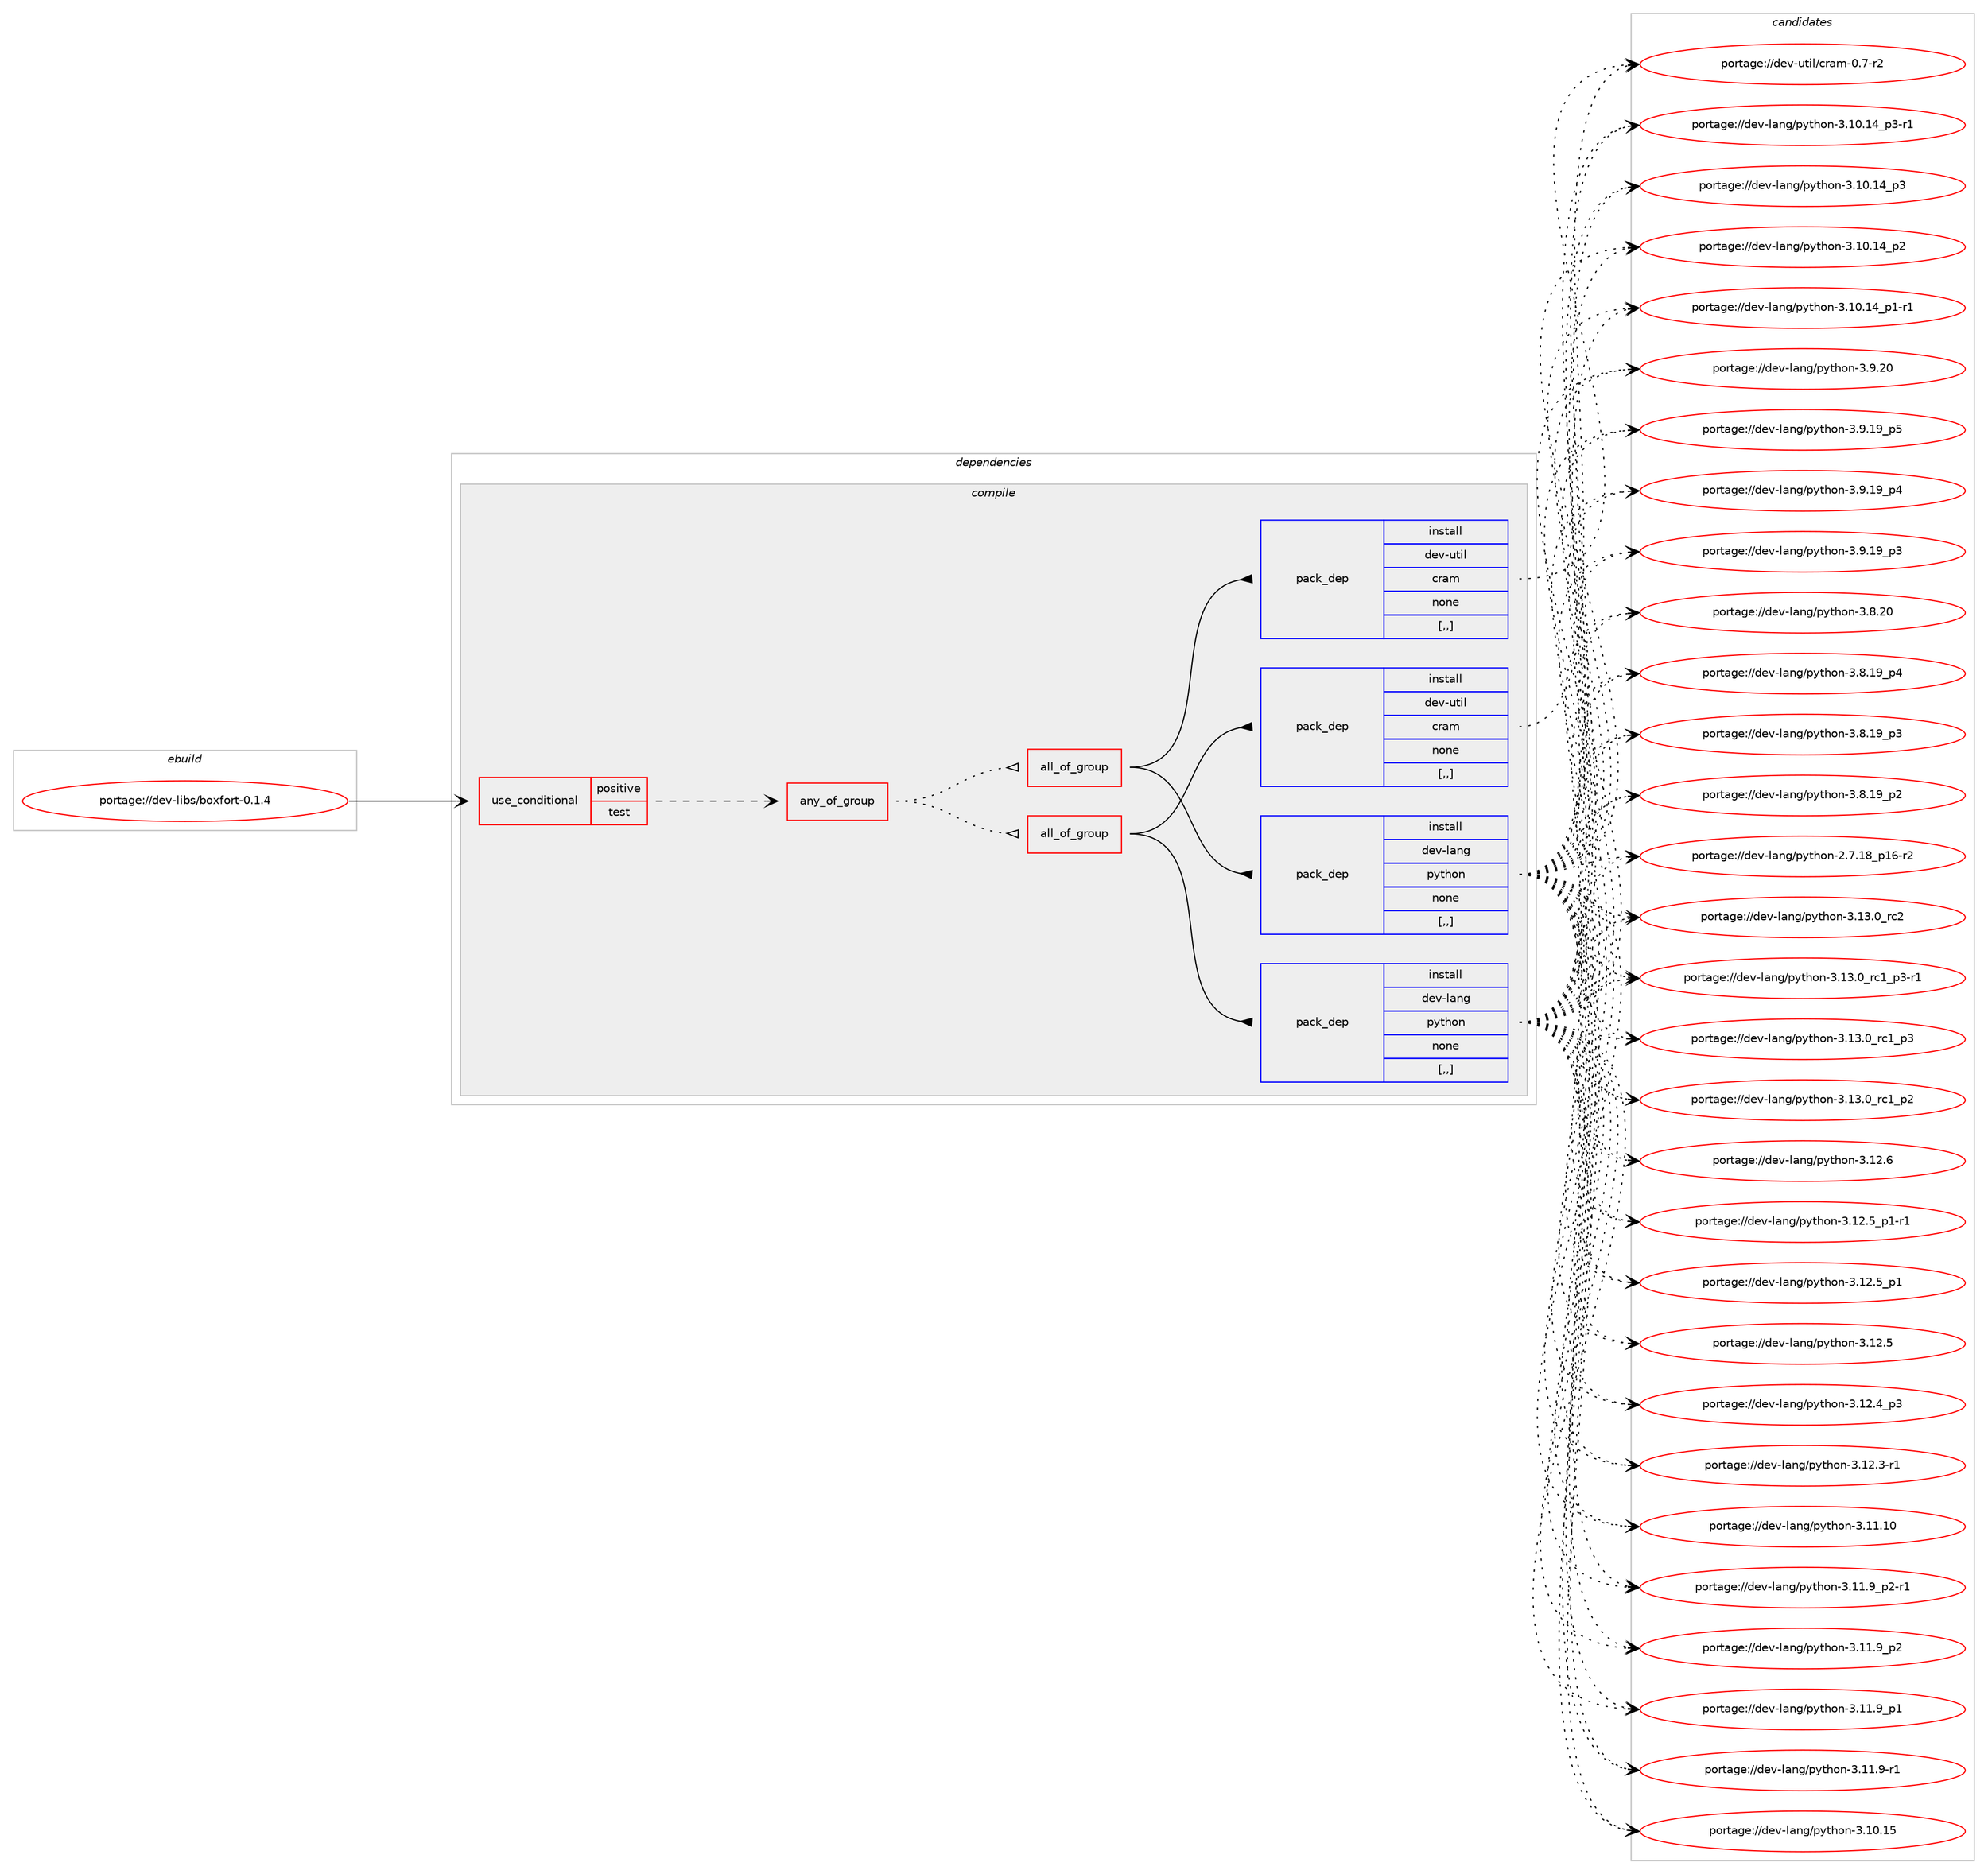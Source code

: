 digraph prolog {

# *************
# Graph options
# *************

newrank=true;
concentrate=true;
compound=true;
graph [rankdir=LR,fontname=Helvetica,fontsize=10,ranksep=1.5];#, ranksep=2.5, nodesep=0.2];
edge  [arrowhead=vee];
node  [fontname=Helvetica,fontsize=10];

# **********
# The ebuild
# **********

subgraph cluster_leftcol {
color=gray;
label=<<i>ebuild</i>>;
id [label="portage://dev-libs/boxfort-0.1.4", color=red, width=4, href="../dev-libs/boxfort-0.1.4.svg"];
}

# ****************
# The dependencies
# ****************

subgraph cluster_midcol {
color=gray;
label=<<i>dependencies</i>>;
subgraph cluster_compile {
fillcolor="#eeeeee";
style=filled;
label=<<i>compile</i>>;
subgraph cond156016 {
dependency600977 [label=<<TABLE BORDER="0" CELLBORDER="1" CELLSPACING="0" CELLPADDING="4"><TR><TD ROWSPAN="3" CELLPADDING="10">use_conditional</TD></TR><TR><TD>positive</TD></TR><TR><TD>test</TD></TR></TABLE>>, shape=none, color=red];
subgraph any4352 {
dependency600978 [label=<<TABLE BORDER="0" CELLBORDER="1" CELLSPACING="0" CELLPADDING="4"><TR><TD CELLPADDING="10">any_of_group</TD></TR></TABLE>>, shape=none, color=red];subgraph all377 {
dependency600979 [label=<<TABLE BORDER="0" CELLBORDER="1" CELLSPACING="0" CELLPADDING="4"><TR><TD CELLPADDING="10">all_of_group</TD></TR></TABLE>>, shape=none, color=red];subgraph pack440235 {
dependency600980 [label=<<TABLE BORDER="0" CELLBORDER="1" CELLSPACING="0" CELLPADDING="4" WIDTH="220"><TR><TD ROWSPAN="6" CELLPADDING="30">pack_dep</TD></TR><TR><TD WIDTH="110">install</TD></TR><TR><TD>dev-lang</TD></TR><TR><TD>python</TD></TR><TR><TD>none</TD></TR><TR><TD>[,,]</TD></TR></TABLE>>, shape=none, color=blue];
}
dependency600979:e -> dependency600980:w [weight=20,style="solid",arrowhead="inv"];
subgraph pack440236 {
dependency600981 [label=<<TABLE BORDER="0" CELLBORDER="1" CELLSPACING="0" CELLPADDING="4" WIDTH="220"><TR><TD ROWSPAN="6" CELLPADDING="30">pack_dep</TD></TR><TR><TD WIDTH="110">install</TD></TR><TR><TD>dev-util</TD></TR><TR><TD>cram</TD></TR><TR><TD>none</TD></TR><TR><TD>[,,]</TD></TR></TABLE>>, shape=none, color=blue];
}
dependency600979:e -> dependency600981:w [weight=20,style="solid",arrowhead="inv"];
}
dependency600978:e -> dependency600979:w [weight=20,style="dotted",arrowhead="oinv"];
subgraph all378 {
dependency600982 [label=<<TABLE BORDER="0" CELLBORDER="1" CELLSPACING="0" CELLPADDING="4"><TR><TD CELLPADDING="10">all_of_group</TD></TR></TABLE>>, shape=none, color=red];subgraph pack440237 {
dependency600983 [label=<<TABLE BORDER="0" CELLBORDER="1" CELLSPACING="0" CELLPADDING="4" WIDTH="220"><TR><TD ROWSPAN="6" CELLPADDING="30">pack_dep</TD></TR><TR><TD WIDTH="110">install</TD></TR><TR><TD>dev-lang</TD></TR><TR><TD>python</TD></TR><TR><TD>none</TD></TR><TR><TD>[,,]</TD></TR></TABLE>>, shape=none, color=blue];
}
dependency600982:e -> dependency600983:w [weight=20,style="solid",arrowhead="inv"];
subgraph pack440238 {
dependency600984 [label=<<TABLE BORDER="0" CELLBORDER="1" CELLSPACING="0" CELLPADDING="4" WIDTH="220"><TR><TD ROWSPAN="6" CELLPADDING="30">pack_dep</TD></TR><TR><TD WIDTH="110">install</TD></TR><TR><TD>dev-util</TD></TR><TR><TD>cram</TD></TR><TR><TD>none</TD></TR><TR><TD>[,,]</TD></TR></TABLE>>, shape=none, color=blue];
}
dependency600982:e -> dependency600984:w [weight=20,style="solid",arrowhead="inv"];
}
dependency600978:e -> dependency600982:w [weight=20,style="dotted",arrowhead="oinv"];
}
dependency600977:e -> dependency600978:w [weight=20,style="dashed",arrowhead="vee"];
}
id:e -> dependency600977:w [weight=20,style="solid",arrowhead="vee"];
}
subgraph cluster_compileandrun {
fillcolor="#eeeeee";
style=filled;
label=<<i>compile and run</i>>;
}
subgraph cluster_run {
fillcolor="#eeeeee";
style=filled;
label=<<i>run</i>>;
}
}

# **************
# The candidates
# **************

subgraph cluster_choices {
rank=same;
color=gray;
label=<<i>candidates</i>>;

subgraph choice440235 {
color=black;
nodesep=1;
choice10010111845108971101034711212111610411111045514649514648951149950 [label="portage://dev-lang/python-3.13.0_rc2", color=red, width=4,href="../dev-lang/python-3.13.0_rc2.svg"];
choice1001011184510897110103471121211161041111104551464951464895114994995112514511449 [label="portage://dev-lang/python-3.13.0_rc1_p3-r1", color=red, width=4,href="../dev-lang/python-3.13.0_rc1_p3-r1.svg"];
choice100101118451089711010347112121116104111110455146495146489511499499511251 [label="portage://dev-lang/python-3.13.0_rc1_p3", color=red, width=4,href="../dev-lang/python-3.13.0_rc1_p3.svg"];
choice100101118451089711010347112121116104111110455146495146489511499499511250 [label="portage://dev-lang/python-3.13.0_rc1_p2", color=red, width=4,href="../dev-lang/python-3.13.0_rc1_p2.svg"];
choice10010111845108971101034711212111610411111045514649504654 [label="portage://dev-lang/python-3.12.6", color=red, width=4,href="../dev-lang/python-3.12.6.svg"];
choice1001011184510897110103471121211161041111104551464950465395112494511449 [label="portage://dev-lang/python-3.12.5_p1-r1", color=red, width=4,href="../dev-lang/python-3.12.5_p1-r1.svg"];
choice100101118451089711010347112121116104111110455146495046539511249 [label="portage://dev-lang/python-3.12.5_p1", color=red, width=4,href="../dev-lang/python-3.12.5_p1.svg"];
choice10010111845108971101034711212111610411111045514649504653 [label="portage://dev-lang/python-3.12.5", color=red, width=4,href="../dev-lang/python-3.12.5.svg"];
choice100101118451089711010347112121116104111110455146495046529511251 [label="portage://dev-lang/python-3.12.4_p3", color=red, width=4,href="../dev-lang/python-3.12.4_p3.svg"];
choice100101118451089711010347112121116104111110455146495046514511449 [label="portage://dev-lang/python-3.12.3-r1", color=red, width=4,href="../dev-lang/python-3.12.3-r1.svg"];
choice1001011184510897110103471121211161041111104551464949464948 [label="portage://dev-lang/python-3.11.10", color=red, width=4,href="../dev-lang/python-3.11.10.svg"];
choice1001011184510897110103471121211161041111104551464949465795112504511449 [label="portage://dev-lang/python-3.11.9_p2-r1", color=red, width=4,href="../dev-lang/python-3.11.9_p2-r1.svg"];
choice100101118451089711010347112121116104111110455146494946579511250 [label="portage://dev-lang/python-3.11.9_p2", color=red, width=4,href="../dev-lang/python-3.11.9_p2.svg"];
choice100101118451089711010347112121116104111110455146494946579511249 [label="portage://dev-lang/python-3.11.9_p1", color=red, width=4,href="../dev-lang/python-3.11.9_p1.svg"];
choice100101118451089711010347112121116104111110455146494946574511449 [label="portage://dev-lang/python-3.11.9-r1", color=red, width=4,href="../dev-lang/python-3.11.9-r1.svg"];
choice1001011184510897110103471121211161041111104551464948464953 [label="portage://dev-lang/python-3.10.15", color=red, width=4,href="../dev-lang/python-3.10.15.svg"];
choice100101118451089711010347112121116104111110455146494846495295112514511449 [label="portage://dev-lang/python-3.10.14_p3-r1", color=red, width=4,href="../dev-lang/python-3.10.14_p3-r1.svg"];
choice10010111845108971101034711212111610411111045514649484649529511251 [label="portage://dev-lang/python-3.10.14_p3", color=red, width=4,href="../dev-lang/python-3.10.14_p3.svg"];
choice10010111845108971101034711212111610411111045514649484649529511250 [label="portage://dev-lang/python-3.10.14_p2", color=red, width=4,href="../dev-lang/python-3.10.14_p2.svg"];
choice100101118451089711010347112121116104111110455146494846495295112494511449 [label="portage://dev-lang/python-3.10.14_p1-r1", color=red, width=4,href="../dev-lang/python-3.10.14_p1-r1.svg"];
choice10010111845108971101034711212111610411111045514657465048 [label="portage://dev-lang/python-3.9.20", color=red, width=4,href="../dev-lang/python-3.9.20.svg"];
choice100101118451089711010347112121116104111110455146574649579511253 [label="portage://dev-lang/python-3.9.19_p5", color=red, width=4,href="../dev-lang/python-3.9.19_p5.svg"];
choice100101118451089711010347112121116104111110455146574649579511252 [label="portage://dev-lang/python-3.9.19_p4", color=red, width=4,href="../dev-lang/python-3.9.19_p4.svg"];
choice100101118451089711010347112121116104111110455146574649579511251 [label="portage://dev-lang/python-3.9.19_p3", color=red, width=4,href="../dev-lang/python-3.9.19_p3.svg"];
choice10010111845108971101034711212111610411111045514656465048 [label="portage://dev-lang/python-3.8.20", color=red, width=4,href="../dev-lang/python-3.8.20.svg"];
choice100101118451089711010347112121116104111110455146564649579511252 [label="portage://dev-lang/python-3.8.19_p4", color=red, width=4,href="../dev-lang/python-3.8.19_p4.svg"];
choice100101118451089711010347112121116104111110455146564649579511251 [label="portage://dev-lang/python-3.8.19_p3", color=red, width=4,href="../dev-lang/python-3.8.19_p3.svg"];
choice100101118451089711010347112121116104111110455146564649579511250 [label="portage://dev-lang/python-3.8.19_p2", color=red, width=4,href="../dev-lang/python-3.8.19_p2.svg"];
choice100101118451089711010347112121116104111110455046554649569511249544511450 [label="portage://dev-lang/python-2.7.18_p16-r2", color=red, width=4,href="../dev-lang/python-2.7.18_p16-r2.svg"];
dependency600980:e -> choice10010111845108971101034711212111610411111045514649514648951149950:w [style=dotted,weight="100"];
dependency600980:e -> choice1001011184510897110103471121211161041111104551464951464895114994995112514511449:w [style=dotted,weight="100"];
dependency600980:e -> choice100101118451089711010347112121116104111110455146495146489511499499511251:w [style=dotted,weight="100"];
dependency600980:e -> choice100101118451089711010347112121116104111110455146495146489511499499511250:w [style=dotted,weight="100"];
dependency600980:e -> choice10010111845108971101034711212111610411111045514649504654:w [style=dotted,weight="100"];
dependency600980:e -> choice1001011184510897110103471121211161041111104551464950465395112494511449:w [style=dotted,weight="100"];
dependency600980:e -> choice100101118451089711010347112121116104111110455146495046539511249:w [style=dotted,weight="100"];
dependency600980:e -> choice10010111845108971101034711212111610411111045514649504653:w [style=dotted,weight="100"];
dependency600980:e -> choice100101118451089711010347112121116104111110455146495046529511251:w [style=dotted,weight="100"];
dependency600980:e -> choice100101118451089711010347112121116104111110455146495046514511449:w [style=dotted,weight="100"];
dependency600980:e -> choice1001011184510897110103471121211161041111104551464949464948:w [style=dotted,weight="100"];
dependency600980:e -> choice1001011184510897110103471121211161041111104551464949465795112504511449:w [style=dotted,weight="100"];
dependency600980:e -> choice100101118451089711010347112121116104111110455146494946579511250:w [style=dotted,weight="100"];
dependency600980:e -> choice100101118451089711010347112121116104111110455146494946579511249:w [style=dotted,weight="100"];
dependency600980:e -> choice100101118451089711010347112121116104111110455146494946574511449:w [style=dotted,weight="100"];
dependency600980:e -> choice1001011184510897110103471121211161041111104551464948464953:w [style=dotted,weight="100"];
dependency600980:e -> choice100101118451089711010347112121116104111110455146494846495295112514511449:w [style=dotted,weight="100"];
dependency600980:e -> choice10010111845108971101034711212111610411111045514649484649529511251:w [style=dotted,weight="100"];
dependency600980:e -> choice10010111845108971101034711212111610411111045514649484649529511250:w [style=dotted,weight="100"];
dependency600980:e -> choice100101118451089711010347112121116104111110455146494846495295112494511449:w [style=dotted,weight="100"];
dependency600980:e -> choice10010111845108971101034711212111610411111045514657465048:w [style=dotted,weight="100"];
dependency600980:e -> choice100101118451089711010347112121116104111110455146574649579511253:w [style=dotted,weight="100"];
dependency600980:e -> choice100101118451089711010347112121116104111110455146574649579511252:w [style=dotted,weight="100"];
dependency600980:e -> choice100101118451089711010347112121116104111110455146574649579511251:w [style=dotted,weight="100"];
dependency600980:e -> choice10010111845108971101034711212111610411111045514656465048:w [style=dotted,weight="100"];
dependency600980:e -> choice100101118451089711010347112121116104111110455146564649579511252:w [style=dotted,weight="100"];
dependency600980:e -> choice100101118451089711010347112121116104111110455146564649579511251:w [style=dotted,weight="100"];
dependency600980:e -> choice100101118451089711010347112121116104111110455146564649579511250:w [style=dotted,weight="100"];
dependency600980:e -> choice100101118451089711010347112121116104111110455046554649569511249544511450:w [style=dotted,weight="100"];
}
subgraph choice440236 {
color=black;
nodesep=1;
choice10010111845117116105108479911497109454846554511450 [label="portage://dev-util/cram-0.7-r2", color=red, width=4,href="../dev-util/cram-0.7-r2.svg"];
dependency600981:e -> choice10010111845117116105108479911497109454846554511450:w [style=dotted,weight="100"];
}
subgraph choice440237 {
color=black;
nodesep=1;
choice10010111845108971101034711212111610411111045514649514648951149950 [label="portage://dev-lang/python-3.13.0_rc2", color=red, width=4,href="../dev-lang/python-3.13.0_rc2.svg"];
choice1001011184510897110103471121211161041111104551464951464895114994995112514511449 [label="portage://dev-lang/python-3.13.0_rc1_p3-r1", color=red, width=4,href="../dev-lang/python-3.13.0_rc1_p3-r1.svg"];
choice100101118451089711010347112121116104111110455146495146489511499499511251 [label="portage://dev-lang/python-3.13.0_rc1_p3", color=red, width=4,href="../dev-lang/python-3.13.0_rc1_p3.svg"];
choice100101118451089711010347112121116104111110455146495146489511499499511250 [label="portage://dev-lang/python-3.13.0_rc1_p2", color=red, width=4,href="../dev-lang/python-3.13.0_rc1_p2.svg"];
choice10010111845108971101034711212111610411111045514649504654 [label="portage://dev-lang/python-3.12.6", color=red, width=4,href="../dev-lang/python-3.12.6.svg"];
choice1001011184510897110103471121211161041111104551464950465395112494511449 [label="portage://dev-lang/python-3.12.5_p1-r1", color=red, width=4,href="../dev-lang/python-3.12.5_p1-r1.svg"];
choice100101118451089711010347112121116104111110455146495046539511249 [label="portage://dev-lang/python-3.12.5_p1", color=red, width=4,href="../dev-lang/python-3.12.5_p1.svg"];
choice10010111845108971101034711212111610411111045514649504653 [label="portage://dev-lang/python-3.12.5", color=red, width=4,href="../dev-lang/python-3.12.5.svg"];
choice100101118451089711010347112121116104111110455146495046529511251 [label="portage://dev-lang/python-3.12.4_p3", color=red, width=4,href="../dev-lang/python-3.12.4_p3.svg"];
choice100101118451089711010347112121116104111110455146495046514511449 [label="portage://dev-lang/python-3.12.3-r1", color=red, width=4,href="../dev-lang/python-3.12.3-r1.svg"];
choice1001011184510897110103471121211161041111104551464949464948 [label="portage://dev-lang/python-3.11.10", color=red, width=4,href="../dev-lang/python-3.11.10.svg"];
choice1001011184510897110103471121211161041111104551464949465795112504511449 [label="portage://dev-lang/python-3.11.9_p2-r1", color=red, width=4,href="../dev-lang/python-3.11.9_p2-r1.svg"];
choice100101118451089711010347112121116104111110455146494946579511250 [label="portage://dev-lang/python-3.11.9_p2", color=red, width=4,href="../dev-lang/python-3.11.9_p2.svg"];
choice100101118451089711010347112121116104111110455146494946579511249 [label="portage://dev-lang/python-3.11.9_p1", color=red, width=4,href="../dev-lang/python-3.11.9_p1.svg"];
choice100101118451089711010347112121116104111110455146494946574511449 [label="portage://dev-lang/python-3.11.9-r1", color=red, width=4,href="../dev-lang/python-3.11.9-r1.svg"];
choice1001011184510897110103471121211161041111104551464948464953 [label="portage://dev-lang/python-3.10.15", color=red, width=4,href="../dev-lang/python-3.10.15.svg"];
choice100101118451089711010347112121116104111110455146494846495295112514511449 [label="portage://dev-lang/python-3.10.14_p3-r1", color=red, width=4,href="../dev-lang/python-3.10.14_p3-r1.svg"];
choice10010111845108971101034711212111610411111045514649484649529511251 [label="portage://dev-lang/python-3.10.14_p3", color=red, width=4,href="../dev-lang/python-3.10.14_p3.svg"];
choice10010111845108971101034711212111610411111045514649484649529511250 [label="portage://dev-lang/python-3.10.14_p2", color=red, width=4,href="../dev-lang/python-3.10.14_p2.svg"];
choice100101118451089711010347112121116104111110455146494846495295112494511449 [label="portage://dev-lang/python-3.10.14_p1-r1", color=red, width=4,href="../dev-lang/python-3.10.14_p1-r1.svg"];
choice10010111845108971101034711212111610411111045514657465048 [label="portage://dev-lang/python-3.9.20", color=red, width=4,href="../dev-lang/python-3.9.20.svg"];
choice100101118451089711010347112121116104111110455146574649579511253 [label="portage://dev-lang/python-3.9.19_p5", color=red, width=4,href="../dev-lang/python-3.9.19_p5.svg"];
choice100101118451089711010347112121116104111110455146574649579511252 [label="portage://dev-lang/python-3.9.19_p4", color=red, width=4,href="../dev-lang/python-3.9.19_p4.svg"];
choice100101118451089711010347112121116104111110455146574649579511251 [label="portage://dev-lang/python-3.9.19_p3", color=red, width=4,href="../dev-lang/python-3.9.19_p3.svg"];
choice10010111845108971101034711212111610411111045514656465048 [label="portage://dev-lang/python-3.8.20", color=red, width=4,href="../dev-lang/python-3.8.20.svg"];
choice100101118451089711010347112121116104111110455146564649579511252 [label="portage://dev-lang/python-3.8.19_p4", color=red, width=4,href="../dev-lang/python-3.8.19_p4.svg"];
choice100101118451089711010347112121116104111110455146564649579511251 [label="portage://dev-lang/python-3.8.19_p3", color=red, width=4,href="../dev-lang/python-3.8.19_p3.svg"];
choice100101118451089711010347112121116104111110455146564649579511250 [label="portage://dev-lang/python-3.8.19_p2", color=red, width=4,href="../dev-lang/python-3.8.19_p2.svg"];
choice100101118451089711010347112121116104111110455046554649569511249544511450 [label="portage://dev-lang/python-2.7.18_p16-r2", color=red, width=4,href="../dev-lang/python-2.7.18_p16-r2.svg"];
dependency600983:e -> choice10010111845108971101034711212111610411111045514649514648951149950:w [style=dotted,weight="100"];
dependency600983:e -> choice1001011184510897110103471121211161041111104551464951464895114994995112514511449:w [style=dotted,weight="100"];
dependency600983:e -> choice100101118451089711010347112121116104111110455146495146489511499499511251:w [style=dotted,weight="100"];
dependency600983:e -> choice100101118451089711010347112121116104111110455146495146489511499499511250:w [style=dotted,weight="100"];
dependency600983:e -> choice10010111845108971101034711212111610411111045514649504654:w [style=dotted,weight="100"];
dependency600983:e -> choice1001011184510897110103471121211161041111104551464950465395112494511449:w [style=dotted,weight="100"];
dependency600983:e -> choice100101118451089711010347112121116104111110455146495046539511249:w [style=dotted,weight="100"];
dependency600983:e -> choice10010111845108971101034711212111610411111045514649504653:w [style=dotted,weight="100"];
dependency600983:e -> choice100101118451089711010347112121116104111110455146495046529511251:w [style=dotted,weight="100"];
dependency600983:e -> choice100101118451089711010347112121116104111110455146495046514511449:w [style=dotted,weight="100"];
dependency600983:e -> choice1001011184510897110103471121211161041111104551464949464948:w [style=dotted,weight="100"];
dependency600983:e -> choice1001011184510897110103471121211161041111104551464949465795112504511449:w [style=dotted,weight="100"];
dependency600983:e -> choice100101118451089711010347112121116104111110455146494946579511250:w [style=dotted,weight="100"];
dependency600983:e -> choice100101118451089711010347112121116104111110455146494946579511249:w [style=dotted,weight="100"];
dependency600983:e -> choice100101118451089711010347112121116104111110455146494946574511449:w [style=dotted,weight="100"];
dependency600983:e -> choice1001011184510897110103471121211161041111104551464948464953:w [style=dotted,weight="100"];
dependency600983:e -> choice100101118451089711010347112121116104111110455146494846495295112514511449:w [style=dotted,weight="100"];
dependency600983:e -> choice10010111845108971101034711212111610411111045514649484649529511251:w [style=dotted,weight="100"];
dependency600983:e -> choice10010111845108971101034711212111610411111045514649484649529511250:w [style=dotted,weight="100"];
dependency600983:e -> choice100101118451089711010347112121116104111110455146494846495295112494511449:w [style=dotted,weight="100"];
dependency600983:e -> choice10010111845108971101034711212111610411111045514657465048:w [style=dotted,weight="100"];
dependency600983:e -> choice100101118451089711010347112121116104111110455146574649579511253:w [style=dotted,weight="100"];
dependency600983:e -> choice100101118451089711010347112121116104111110455146574649579511252:w [style=dotted,weight="100"];
dependency600983:e -> choice100101118451089711010347112121116104111110455146574649579511251:w [style=dotted,weight="100"];
dependency600983:e -> choice10010111845108971101034711212111610411111045514656465048:w [style=dotted,weight="100"];
dependency600983:e -> choice100101118451089711010347112121116104111110455146564649579511252:w [style=dotted,weight="100"];
dependency600983:e -> choice100101118451089711010347112121116104111110455146564649579511251:w [style=dotted,weight="100"];
dependency600983:e -> choice100101118451089711010347112121116104111110455146564649579511250:w [style=dotted,weight="100"];
dependency600983:e -> choice100101118451089711010347112121116104111110455046554649569511249544511450:w [style=dotted,weight="100"];
}
subgraph choice440238 {
color=black;
nodesep=1;
choice10010111845117116105108479911497109454846554511450 [label="portage://dev-util/cram-0.7-r2", color=red, width=4,href="../dev-util/cram-0.7-r2.svg"];
dependency600984:e -> choice10010111845117116105108479911497109454846554511450:w [style=dotted,weight="100"];
}
}

}
